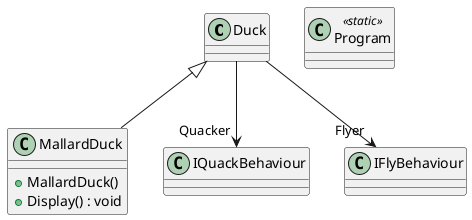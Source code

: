 @startuml
class Duck {
}
class MallardDuck {
    + MallardDuck()
    + Display() : void
}
class Program <<static>> {
}
Duck --> "Quacker" IQuackBehaviour
Duck --> "Flyer" IFlyBehaviour
Duck <|-- MallardDuck
@enduml
